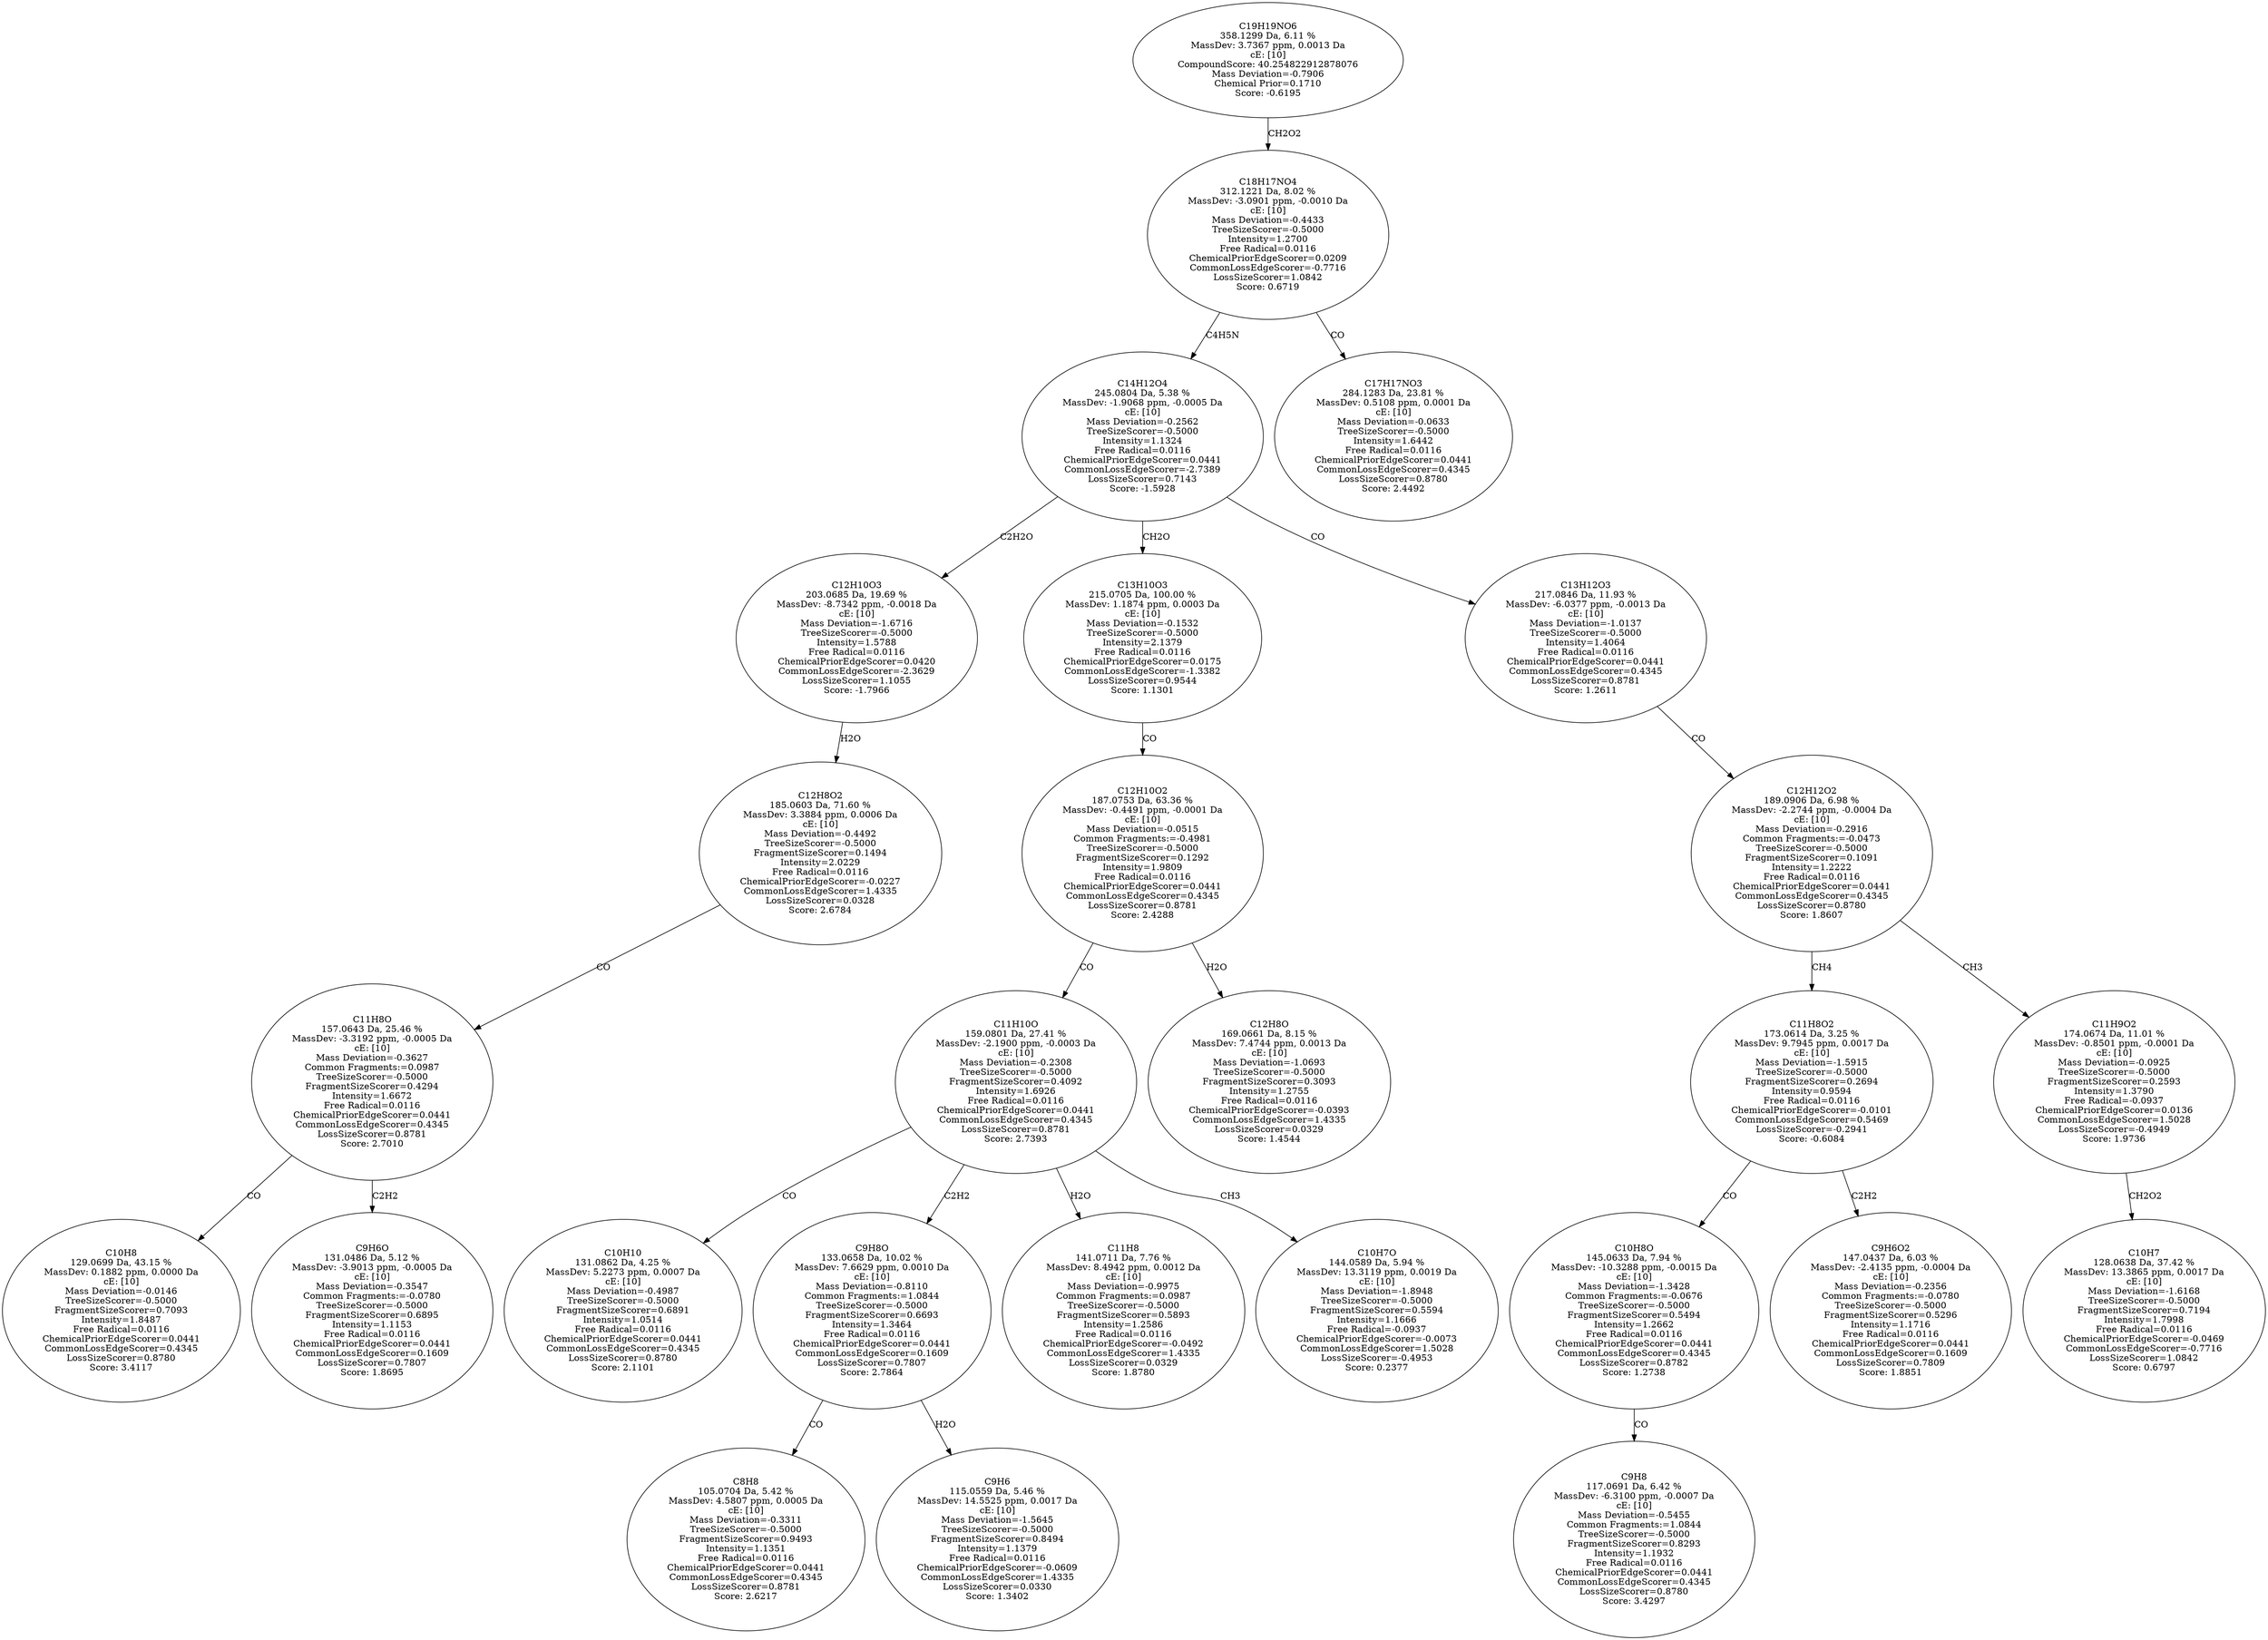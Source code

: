strict digraph {
v1 [label="C10H8\n129.0699 Da, 43.15 %\nMassDev: 0.1882 ppm, 0.0000 Da\ncE: [10]\nMass Deviation=-0.0146\nTreeSizeScorer=-0.5000\nFragmentSizeScorer=0.7093\nIntensity=1.8487\nFree Radical=0.0116\nChemicalPriorEdgeScorer=0.0441\nCommonLossEdgeScorer=0.4345\nLossSizeScorer=0.8780\nScore: 3.4117"];
v2 [label="C9H6O\n131.0486 Da, 5.12 %\nMassDev: -3.9013 ppm, -0.0005 Da\ncE: [10]\nMass Deviation=-0.3547\nCommon Fragments:=-0.0780\nTreeSizeScorer=-0.5000\nFragmentSizeScorer=0.6895\nIntensity=1.1153\nFree Radical=0.0116\nChemicalPriorEdgeScorer=0.0441\nCommonLossEdgeScorer=0.1609\nLossSizeScorer=0.7807\nScore: 1.8695"];
v3 [label="C11H8O\n157.0643 Da, 25.46 %\nMassDev: -3.3192 ppm, -0.0005 Da\ncE: [10]\nMass Deviation=-0.3627\nCommon Fragments:=0.0987\nTreeSizeScorer=-0.5000\nFragmentSizeScorer=0.4294\nIntensity=1.6672\nFree Radical=0.0116\nChemicalPriorEdgeScorer=0.0441\nCommonLossEdgeScorer=0.4345\nLossSizeScorer=0.8781\nScore: 2.7010"];
v4 [label="C12H8O2\n185.0603 Da, 71.60 %\nMassDev: 3.3884 ppm, 0.0006 Da\ncE: [10]\nMass Deviation=-0.4492\nTreeSizeScorer=-0.5000\nFragmentSizeScorer=0.1494\nIntensity=2.0229\nFree Radical=0.0116\nChemicalPriorEdgeScorer=-0.0227\nCommonLossEdgeScorer=1.4335\nLossSizeScorer=0.0328\nScore: 2.6784"];
v5 [label="C12H10O3\n203.0685 Da, 19.69 %\nMassDev: -8.7342 ppm, -0.0018 Da\ncE: [10]\nMass Deviation=-1.6716\nTreeSizeScorer=-0.5000\nIntensity=1.5788\nFree Radical=0.0116\nChemicalPriorEdgeScorer=0.0420\nCommonLossEdgeScorer=-2.3629\nLossSizeScorer=1.1055\nScore: -1.7966"];
v6 [label="C10H10\n131.0862 Da, 4.25 %\nMassDev: 5.2273 ppm, 0.0007 Da\ncE: [10]\nMass Deviation=-0.4987\nTreeSizeScorer=-0.5000\nFragmentSizeScorer=0.6891\nIntensity=1.0514\nFree Radical=0.0116\nChemicalPriorEdgeScorer=0.0441\nCommonLossEdgeScorer=0.4345\nLossSizeScorer=0.8780\nScore: 2.1101"];
v7 [label="C8H8\n105.0704 Da, 5.42 %\nMassDev: 4.5807 ppm, 0.0005 Da\ncE: [10]\nMass Deviation=-0.3311\nTreeSizeScorer=-0.5000\nFragmentSizeScorer=0.9493\nIntensity=1.1351\nFree Radical=0.0116\nChemicalPriorEdgeScorer=0.0441\nCommonLossEdgeScorer=0.4345\nLossSizeScorer=0.8781\nScore: 2.6217"];
v8 [label="C9H6\n115.0559 Da, 5.46 %\nMassDev: 14.5525 ppm, 0.0017 Da\ncE: [10]\nMass Deviation=-1.5645\nTreeSizeScorer=-0.5000\nFragmentSizeScorer=0.8494\nIntensity=1.1379\nFree Radical=0.0116\nChemicalPriorEdgeScorer=-0.0609\nCommonLossEdgeScorer=1.4335\nLossSizeScorer=0.0330\nScore: 1.3402"];
v9 [label="C9H8O\n133.0658 Da, 10.02 %\nMassDev: 7.6629 ppm, 0.0010 Da\ncE: [10]\nMass Deviation=-0.8110\nCommon Fragments:=1.0844\nTreeSizeScorer=-0.5000\nFragmentSizeScorer=0.6693\nIntensity=1.3464\nFree Radical=0.0116\nChemicalPriorEdgeScorer=0.0441\nCommonLossEdgeScorer=0.1609\nLossSizeScorer=0.7807\nScore: 2.7864"];
v10 [label="C11H8\n141.0711 Da, 7.76 %\nMassDev: 8.4942 ppm, 0.0012 Da\ncE: [10]\nMass Deviation=-0.9975\nCommon Fragments:=0.0987\nTreeSizeScorer=-0.5000\nFragmentSizeScorer=0.5893\nIntensity=1.2586\nFree Radical=0.0116\nChemicalPriorEdgeScorer=-0.0492\nCommonLossEdgeScorer=1.4335\nLossSizeScorer=0.0329\nScore: 1.8780"];
v11 [label="C10H7O\n144.0589 Da, 5.94 %\nMassDev: 13.3119 ppm, 0.0019 Da\ncE: [10]\nMass Deviation=-1.8948\nTreeSizeScorer=-0.5000\nFragmentSizeScorer=0.5594\nIntensity=1.1666\nFree Radical=-0.0937\nChemicalPriorEdgeScorer=-0.0073\nCommonLossEdgeScorer=1.5028\nLossSizeScorer=-0.4953\nScore: 0.2377"];
v12 [label="C11H10O\n159.0801 Da, 27.41 %\nMassDev: -2.1900 ppm, -0.0003 Da\ncE: [10]\nMass Deviation=-0.2308\nTreeSizeScorer=-0.5000\nFragmentSizeScorer=0.4092\nIntensity=1.6926\nFree Radical=0.0116\nChemicalPriorEdgeScorer=0.0441\nCommonLossEdgeScorer=0.4345\nLossSizeScorer=0.8781\nScore: 2.7393"];
v13 [label="C12H8O\n169.0661 Da, 8.15 %\nMassDev: 7.4744 ppm, 0.0013 Da\ncE: [10]\nMass Deviation=-1.0693\nTreeSizeScorer=-0.5000\nFragmentSizeScorer=0.3093\nIntensity=1.2755\nFree Radical=0.0116\nChemicalPriorEdgeScorer=-0.0393\nCommonLossEdgeScorer=1.4335\nLossSizeScorer=0.0329\nScore: 1.4544"];
v14 [label="C12H10O2\n187.0753 Da, 63.36 %\nMassDev: -0.4491 ppm, -0.0001 Da\ncE: [10]\nMass Deviation=-0.0515\nCommon Fragments:=-0.4981\nTreeSizeScorer=-0.5000\nFragmentSizeScorer=0.1292\nIntensity=1.9809\nFree Radical=0.0116\nChemicalPriorEdgeScorer=0.0441\nCommonLossEdgeScorer=0.4345\nLossSizeScorer=0.8781\nScore: 2.4288"];
v15 [label="C13H10O3\n215.0705 Da, 100.00 %\nMassDev: 1.1874 ppm, 0.0003 Da\ncE: [10]\nMass Deviation=-0.1532\nTreeSizeScorer=-0.5000\nIntensity=2.1379\nFree Radical=0.0116\nChemicalPriorEdgeScorer=0.0175\nCommonLossEdgeScorer=-1.3382\nLossSizeScorer=0.9544\nScore: 1.1301"];
v16 [label="C9H8\n117.0691 Da, 6.42 %\nMassDev: -6.3100 ppm, -0.0007 Da\ncE: [10]\nMass Deviation=-0.5455\nCommon Fragments:=1.0844\nTreeSizeScorer=-0.5000\nFragmentSizeScorer=0.8293\nIntensity=1.1932\nFree Radical=0.0116\nChemicalPriorEdgeScorer=0.0441\nCommonLossEdgeScorer=0.4345\nLossSizeScorer=0.8780\nScore: 3.4297"];
v17 [label="C10H8O\n145.0633 Da, 7.94 %\nMassDev: -10.3288 ppm, -0.0015 Da\ncE: [10]\nMass Deviation=-1.3428\nCommon Fragments:=-0.0676\nTreeSizeScorer=-0.5000\nFragmentSizeScorer=0.5494\nIntensity=1.2662\nFree Radical=0.0116\nChemicalPriorEdgeScorer=0.0441\nCommonLossEdgeScorer=0.4345\nLossSizeScorer=0.8782\nScore: 1.2738"];
v18 [label="C9H6O2\n147.0437 Da, 6.03 %\nMassDev: -2.4135 ppm, -0.0004 Da\ncE: [10]\nMass Deviation=-0.2356\nCommon Fragments:=-0.0780\nTreeSizeScorer=-0.5000\nFragmentSizeScorer=0.5296\nIntensity=1.1716\nFree Radical=0.0116\nChemicalPriorEdgeScorer=0.0441\nCommonLossEdgeScorer=0.1609\nLossSizeScorer=0.7809\nScore: 1.8851"];
v19 [label="C11H8O2\n173.0614 Da, 3.25 %\nMassDev: 9.7945 ppm, 0.0017 Da\ncE: [10]\nMass Deviation=-1.5915\nTreeSizeScorer=-0.5000\nFragmentSizeScorer=0.2694\nIntensity=0.9594\nFree Radical=0.0116\nChemicalPriorEdgeScorer=-0.0101\nCommonLossEdgeScorer=0.5469\nLossSizeScorer=-0.2941\nScore: -0.6084"];
v20 [label="C10H7\n128.0638 Da, 37.42 %\nMassDev: 13.3865 ppm, 0.0017 Da\ncE: [10]\nMass Deviation=-1.6168\nTreeSizeScorer=-0.5000\nFragmentSizeScorer=0.7194\nIntensity=1.7998\nFree Radical=0.0116\nChemicalPriorEdgeScorer=-0.0469\nCommonLossEdgeScorer=-0.7716\nLossSizeScorer=1.0842\nScore: 0.6797"];
v21 [label="C11H9O2\n174.0674 Da, 11.01 %\nMassDev: -0.8501 ppm, -0.0001 Da\ncE: [10]\nMass Deviation=-0.0925\nTreeSizeScorer=-0.5000\nFragmentSizeScorer=0.2593\nIntensity=1.3790\nFree Radical=-0.0937\nChemicalPriorEdgeScorer=0.0136\nCommonLossEdgeScorer=1.5028\nLossSizeScorer=-0.4949\nScore: 1.9736"];
v22 [label="C12H12O2\n189.0906 Da, 6.98 %\nMassDev: -2.2744 ppm, -0.0004 Da\ncE: [10]\nMass Deviation=-0.2916\nCommon Fragments:=-0.0473\nTreeSizeScorer=-0.5000\nFragmentSizeScorer=0.1091\nIntensity=1.2222\nFree Radical=0.0116\nChemicalPriorEdgeScorer=0.0441\nCommonLossEdgeScorer=0.4345\nLossSizeScorer=0.8780\nScore: 1.8607"];
v23 [label="C13H12O3\n217.0846 Da, 11.93 %\nMassDev: -6.0377 ppm, -0.0013 Da\ncE: [10]\nMass Deviation=-1.0137\nTreeSizeScorer=-0.5000\nIntensity=1.4064\nFree Radical=0.0116\nChemicalPriorEdgeScorer=0.0441\nCommonLossEdgeScorer=0.4345\nLossSizeScorer=0.8781\nScore: 1.2611"];
v24 [label="C14H12O4\n245.0804 Da, 5.38 %\nMassDev: -1.9068 ppm, -0.0005 Da\ncE: [10]\nMass Deviation=-0.2562\nTreeSizeScorer=-0.5000\nIntensity=1.1324\nFree Radical=0.0116\nChemicalPriorEdgeScorer=0.0441\nCommonLossEdgeScorer=-2.7389\nLossSizeScorer=0.7143\nScore: -1.5928"];
v25 [label="C17H17NO3\n284.1283 Da, 23.81 %\nMassDev: 0.5108 ppm, 0.0001 Da\ncE: [10]\nMass Deviation=-0.0633\nTreeSizeScorer=-0.5000\nIntensity=1.6442\nFree Radical=0.0116\nChemicalPriorEdgeScorer=0.0441\nCommonLossEdgeScorer=0.4345\nLossSizeScorer=0.8780\nScore: 2.4492"];
v26 [label="C18H17NO4\n312.1221 Da, 8.02 %\nMassDev: -3.0901 ppm, -0.0010 Da\ncE: [10]\nMass Deviation=-0.4433\nTreeSizeScorer=-0.5000\nIntensity=1.2700\nFree Radical=0.0116\nChemicalPriorEdgeScorer=0.0209\nCommonLossEdgeScorer=-0.7716\nLossSizeScorer=1.0842\nScore: 0.6719"];
v27 [label="C19H19NO6\n358.1299 Da, 6.11 %\nMassDev: 3.7367 ppm, 0.0013 Da\ncE: [10]\nCompoundScore: 40.254822912878076\nMass Deviation=-0.7906\nChemical Prior=0.1710\nScore: -0.6195"];
v3 -> v1 [label="CO"];
v3 -> v2 [label="C2H2"];
v4 -> v3 [label="CO"];
v5 -> v4 [label="H2O"];
v24 -> v5 [label="C2H2O"];
v12 -> v6 [label="CO"];
v9 -> v7 [label="CO"];
v9 -> v8 [label="H2O"];
v12 -> v9 [label="C2H2"];
v12 -> v10 [label="H2O"];
v12 -> v11 [label="CH3"];
v14 -> v12 [label="CO"];
v14 -> v13 [label="H2O"];
v15 -> v14 [label="CO"];
v24 -> v15 [label="CH2O"];
v17 -> v16 [label="CO"];
v19 -> v17 [label="CO"];
v19 -> v18 [label="C2H2"];
v22 -> v19 [label="CH4"];
v21 -> v20 [label="CH2O2"];
v22 -> v21 [label="CH3"];
v23 -> v22 [label="CO"];
v24 -> v23 [label="CO"];
v26 -> v24 [label="C4H5N"];
v26 -> v25 [label="CO"];
v27 -> v26 [label="CH2O2"];
}
